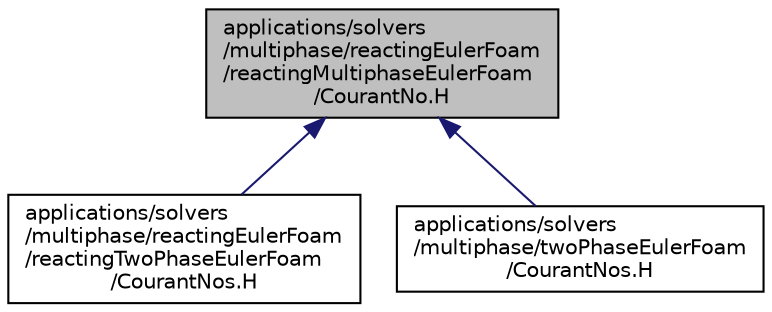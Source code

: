 digraph "applications/solvers/multiphase/reactingEulerFoam/reactingMultiphaseEulerFoam/CourantNo.H"
{
  bgcolor="transparent";
  edge [fontname="Helvetica",fontsize="10",labelfontname="Helvetica",labelfontsize="10"];
  node [fontname="Helvetica",fontsize="10",shape=record];
  Node1 [label="applications/solvers\l/multiphase/reactingEulerFoam\l/reactingMultiphaseEulerFoam\l/CourantNo.H",height=0.2,width=0.4,color="black", fillcolor="grey75", style="filled", fontcolor="black"];
  Node1 -> Node2 [dir="back",color="midnightblue",fontsize="10",style="solid",fontname="Helvetica"];
  Node2 [label="applications/solvers\l/multiphase/reactingEulerFoam\l/reactingTwoPhaseEulerFoam\l/CourantNos.H",height=0.2,width=0.4,color="black",URL="$a03719.html"];
  Node1 -> Node3 [dir="back",color="midnightblue",fontsize="10",style="solid",fontname="Helvetica"];
  Node3 [label="applications/solvers\l/multiphase/twoPhaseEulerFoam\l/CourantNos.H",height=0.2,width=0.4,color="black",URL="$a03720.html"];
}
